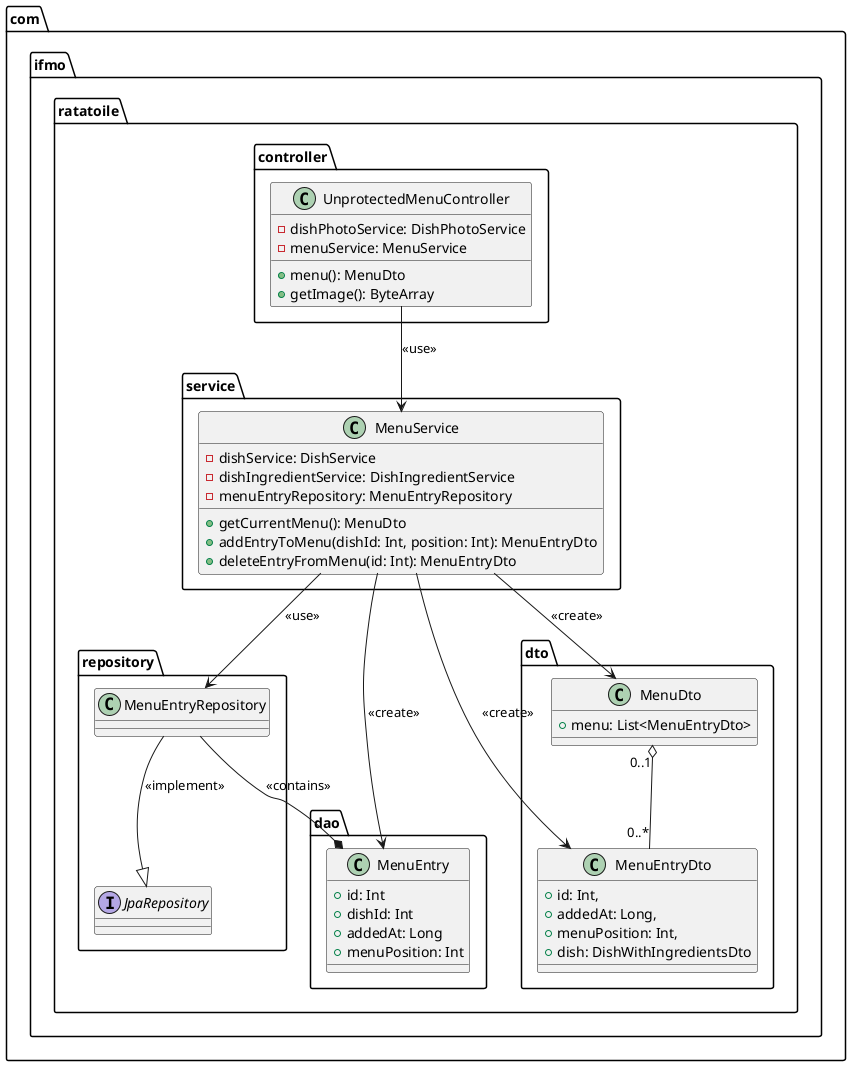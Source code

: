 @startuml

package "com.ifmo.ratatoile" {
  package "controller" {
    class UnprotectedMenuController {
     - {field} dishPhotoService: DishPhotoService
     - {field} menuService: MenuService
     + {method} menu(): MenuDto
     + {method} getImage(): ByteArray
    }
  }
  package "service" {
    class MenuService {
     - {field} dishService: DishService
     - {field} dishIngredientService: DishIngredientService
     - {field} menuEntryRepository: MenuEntryRepository
     + {method} getCurrentMenu(): MenuDto
     + {method} addEntryToMenu(dishId: Int, position: Int): MenuEntryDto
     + {method} deleteEntryFromMenu(id: Int): MenuEntryDto
    }
  }
  package "repository" {
    interface JpaRepository
    class MenuEntryRepository
  }
  package "dto" {
    class MenuDto {
      + {field} menu: List<MenuEntryDto>
    }
    class MenuEntryDto {
      + {field} id: Int,
      + {field} addedAt: Long,
      + {field} menuPosition: Int,
      + {field} dish: DishWithIngredientsDto
    }
    MenuDto "0..1" o-- "0..*" MenuEntryDto
  }
  package "dao" {
    class MenuEntry {
      + {field} id: Int
      + {field} dishId: Int
      + {field} addedAt: Long
      + {field} menuPosition: Int
    }
  }

  UnprotectedMenuController --> MenuService : <<use>>
  MenuService --> MenuEntryRepository : <<use>>
  MenuService --> MenuDto : <<create>>
  MenuService --> MenuEntryDto : <<create>>
  MenuService --> MenuEntry : <<create>>
  MenuEntryRepository --|> JpaRepository : <<implement>>
  MenuEntryRepository --* MenuEntry : <<contains>>
}

@enduml